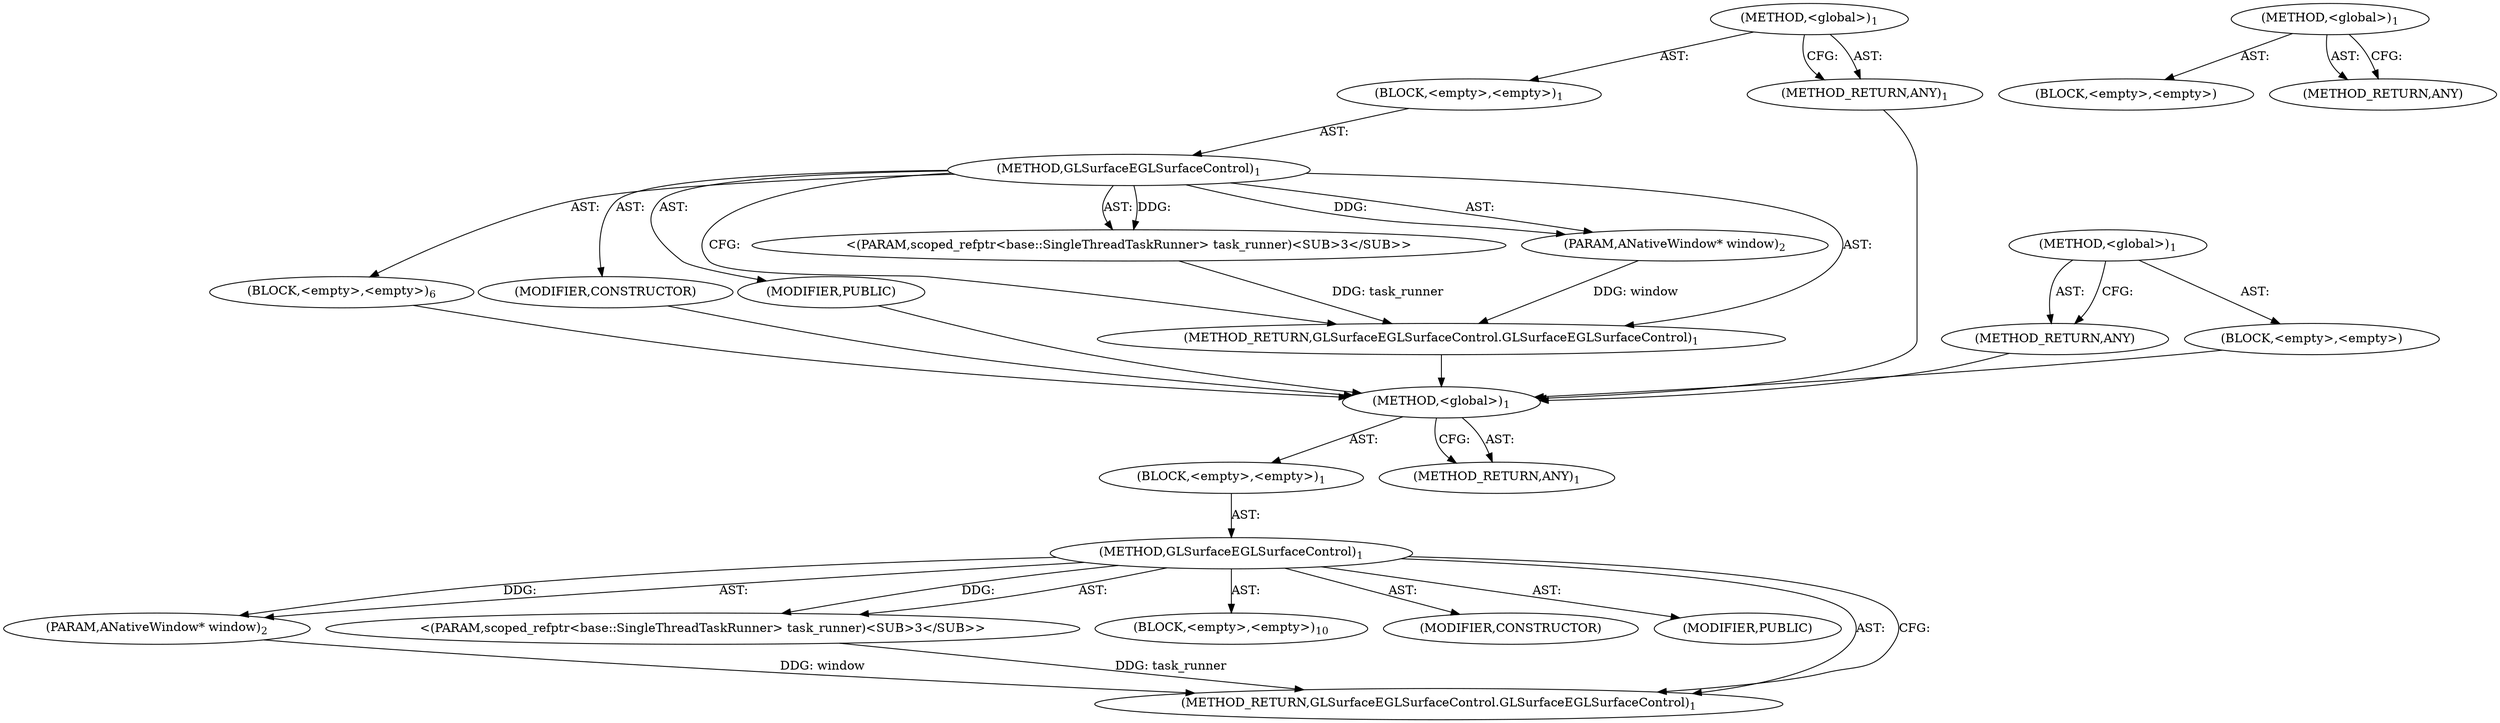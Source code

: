 digraph "&lt;global&gt;" {
vulnerable_6 [label=<(METHOD,&lt;global&gt;)<SUB>1</SUB>>];
vulnerable_7 [label=<(BLOCK,&lt;empty&gt;,&lt;empty&gt;)<SUB>1</SUB>>];
vulnerable_8 [label=<(METHOD,GLSurfaceEGLSurfaceControl)<SUB>1</SUB>>];
vulnerable_9 [label=<(PARAM,ANativeWindow* window)<SUB>2</SUB>>];
vulnerable_10 [label="<(PARAM,scoped_refptr&lt;base::SingleThreadTaskRunner&gt; task_runner)<SUB>3</SUB>>"];
vulnerable_11 [label=<(BLOCK,&lt;empty&gt;,&lt;empty&gt;)<SUB>6</SUB>>];
vulnerable_12 [label=<(MODIFIER,CONSTRUCTOR)>];
vulnerable_13 [label=<(MODIFIER,PUBLIC)>];
vulnerable_14 [label=<(METHOD_RETURN,GLSurfaceEGLSurfaceControl.GLSurfaceEGLSurfaceControl)<SUB>1</SUB>>];
vulnerable_16 [label=<(METHOD_RETURN,ANY)<SUB>1</SUB>>];
vulnerable_29 [label=<(METHOD,&lt;global&gt;)<SUB>1</SUB>>];
vulnerable_30 [label=<(BLOCK,&lt;empty&gt;,&lt;empty&gt;)>];
vulnerable_31 [label=<(METHOD_RETURN,ANY)>];
fixed_6 [label=<(METHOD,&lt;global&gt;)<SUB>1</SUB>>];
fixed_7 [label=<(BLOCK,&lt;empty&gt;,&lt;empty&gt;)<SUB>1</SUB>>];
fixed_8 [label=<(METHOD,GLSurfaceEGLSurfaceControl)<SUB>1</SUB>>];
fixed_9 [label=<(PARAM,ANativeWindow* window)<SUB>2</SUB>>];
fixed_10 [label="<(PARAM,scoped_refptr&lt;base::SingleThreadTaskRunner&gt; task_runner)<SUB>3</SUB>>"];
fixed_11 [label=<(BLOCK,&lt;empty&gt;,&lt;empty&gt;)<SUB>10</SUB>>];
fixed_12 [label=<(MODIFIER,CONSTRUCTOR)>];
fixed_13 [label=<(MODIFIER,PUBLIC)>];
fixed_14 [label=<(METHOD_RETURN,GLSurfaceEGLSurfaceControl.GLSurfaceEGLSurfaceControl)<SUB>1</SUB>>];
fixed_16 [label=<(METHOD_RETURN,ANY)<SUB>1</SUB>>];
fixed_29 [label=<(METHOD,&lt;global&gt;)<SUB>1</SUB>>];
fixed_30 [label=<(BLOCK,&lt;empty&gt;,&lt;empty&gt;)>];
fixed_31 [label=<(METHOD_RETURN,ANY)>];
vulnerable_6 -> vulnerable_7  [key=0, label="AST: "];
vulnerable_6 -> vulnerable_16  [key=0, label="AST: "];
vulnerable_6 -> vulnerable_16  [key=1, label="CFG: "];
vulnerable_7 -> vulnerable_8  [key=0, label="AST: "];
vulnerable_8 -> vulnerable_9  [key=0, label="AST: "];
vulnerable_8 -> vulnerable_9  [key=1, label="DDG: "];
vulnerable_8 -> vulnerable_10  [key=0, label="AST: "];
vulnerable_8 -> vulnerable_10  [key=1, label="DDG: "];
vulnerable_8 -> vulnerable_11  [key=0, label="AST: "];
vulnerable_8 -> vulnerable_12  [key=0, label="AST: "];
vulnerable_8 -> vulnerable_13  [key=0, label="AST: "];
vulnerable_8 -> vulnerable_14  [key=0, label="AST: "];
vulnerable_8 -> vulnerable_14  [key=1, label="CFG: "];
vulnerable_9 -> vulnerable_14  [key=0, label="DDG: window"];
vulnerable_10 -> vulnerable_14  [key=0, label="DDG: task_runner"];
vulnerable_11 -> fixed_6  [key=0];
vulnerable_12 -> fixed_6  [key=0];
vulnerable_13 -> fixed_6  [key=0];
vulnerable_14 -> fixed_6  [key=0];
vulnerable_16 -> fixed_6  [key=0];
vulnerable_29 -> vulnerable_30  [key=0, label="AST: "];
vulnerable_29 -> vulnerable_31  [key=0, label="AST: "];
vulnerable_29 -> vulnerable_31  [key=1, label="CFG: "];
vulnerable_30 -> fixed_6  [key=0];
vulnerable_31 -> fixed_6  [key=0];
fixed_6 -> fixed_7  [key=0, label="AST: "];
fixed_6 -> fixed_16  [key=0, label="AST: "];
fixed_6 -> fixed_16  [key=1, label="CFG: "];
fixed_7 -> fixed_8  [key=0, label="AST: "];
fixed_8 -> fixed_9  [key=0, label="AST: "];
fixed_8 -> fixed_9  [key=1, label="DDG: "];
fixed_8 -> fixed_10  [key=0, label="AST: "];
fixed_8 -> fixed_10  [key=1, label="DDG: "];
fixed_8 -> fixed_11  [key=0, label="AST: "];
fixed_8 -> fixed_12  [key=0, label="AST: "];
fixed_8 -> fixed_13  [key=0, label="AST: "];
fixed_8 -> fixed_14  [key=0, label="AST: "];
fixed_8 -> fixed_14  [key=1, label="CFG: "];
fixed_9 -> fixed_14  [key=0, label="DDG: window"];
fixed_10 -> fixed_14  [key=0, label="DDG: task_runner"];
fixed_29 -> fixed_30  [key=0, label="AST: "];
fixed_29 -> fixed_31  [key=0, label="AST: "];
fixed_29 -> fixed_31  [key=1, label="CFG: "];
}
